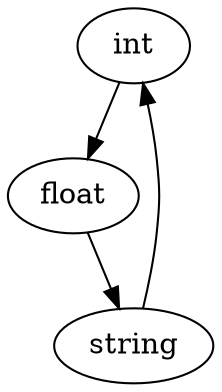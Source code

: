digraph {
  int -> float [from=int,to=float]
  float -> string [from=float,to=string]
  string -> int [from=string,to=int]
}
